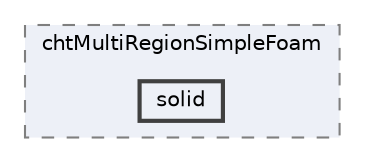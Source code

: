 digraph "applications/solvers/heatTransfer/chtMultiRegionFoam/chtMultiRegionSimpleFoam/solid"
{
 // LATEX_PDF_SIZE
  bgcolor="transparent";
  edge [fontname=Helvetica,fontsize=10,labelfontname=Helvetica,labelfontsize=10];
  node [fontname=Helvetica,fontsize=10,shape=box,height=0.2,width=0.4];
  compound=true
  subgraph clusterdir_7ecfd1dac3553496cb15f774e1c2dc42 {
    graph [ bgcolor="#edf0f7", pencolor="grey50", label="chtMultiRegionSimpleFoam", fontname=Helvetica,fontsize=10 style="filled,dashed", URL="dir_7ecfd1dac3553496cb15f774e1c2dc42.html",tooltip=""]
  dir_8af865739e947a1b0575fbb3e6ebbc6d [label="solid", fillcolor="#edf0f7", color="grey25", style="filled,bold", URL="dir_8af865739e947a1b0575fbb3e6ebbc6d.html",tooltip=""];
  }
}
